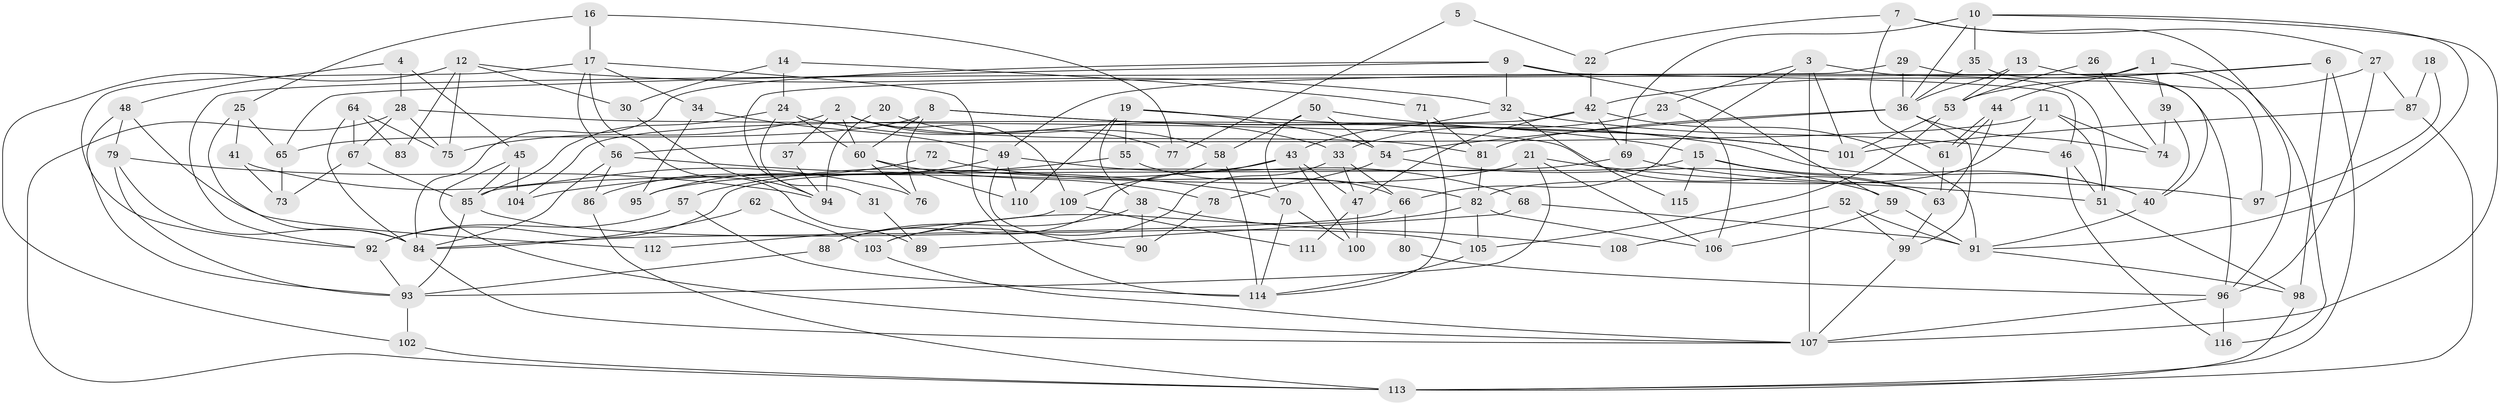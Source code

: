 // coarse degree distribution, {5: 0.18309859154929578, 8: 0.04225352112676056, 7: 0.08450704225352113, 3: 0.16901408450704225, 2: 0.08450704225352113, 6: 0.22535211267605634, 10: 0.028169014084507043, 4: 0.14084507042253522, 9: 0.04225352112676056}
// Generated by graph-tools (version 1.1) at 2025/23/03/03/25 07:23:55]
// undirected, 116 vertices, 232 edges
graph export_dot {
graph [start="1"]
  node [color=gray90,style=filled];
  1;
  2;
  3;
  4;
  5;
  6;
  7;
  8;
  9;
  10;
  11;
  12;
  13;
  14;
  15;
  16;
  17;
  18;
  19;
  20;
  21;
  22;
  23;
  24;
  25;
  26;
  27;
  28;
  29;
  30;
  31;
  32;
  33;
  34;
  35;
  36;
  37;
  38;
  39;
  40;
  41;
  42;
  43;
  44;
  45;
  46;
  47;
  48;
  49;
  50;
  51;
  52;
  53;
  54;
  55;
  56;
  57;
  58;
  59;
  60;
  61;
  62;
  63;
  64;
  65;
  66;
  67;
  68;
  69;
  70;
  71;
  72;
  73;
  74;
  75;
  76;
  77;
  78;
  79;
  80;
  81;
  82;
  83;
  84;
  85;
  86;
  87;
  88;
  89;
  90;
  91;
  92;
  93;
  94;
  95;
  96;
  97;
  98;
  99;
  100;
  101;
  102;
  103;
  104;
  105;
  106;
  107;
  108;
  109;
  110;
  111;
  112;
  113;
  114;
  115;
  116;
  1 -- 39;
  1 -- 44;
  1 -- 94;
  1 -- 116;
  2 -- 81;
  2 -- 60;
  2 -- 37;
  2 -- 75;
  2 -- 77;
  2 -- 109;
  3 -- 23;
  3 -- 107;
  3 -- 51;
  3 -- 66;
  3 -- 101;
  4 -- 45;
  4 -- 28;
  4 -- 48;
  5 -- 77;
  5 -- 22;
  6 -- 98;
  6 -- 42;
  6 -- 49;
  6 -- 113;
  7 -- 61;
  7 -- 96;
  7 -- 22;
  7 -- 27;
  8 -- 65;
  8 -- 15;
  8 -- 40;
  8 -- 60;
  8 -- 76;
  9 -- 32;
  9 -- 84;
  9 -- 46;
  9 -- 59;
  9 -- 65;
  10 -- 91;
  10 -- 69;
  10 -- 35;
  10 -- 36;
  10 -- 107;
  11 -- 51;
  11 -- 82;
  11 -- 56;
  11 -- 74;
  12 -- 102;
  12 -- 75;
  12 -- 30;
  12 -- 32;
  12 -- 83;
  13 -- 53;
  13 -- 36;
  13 -- 97;
  14 -- 24;
  14 -- 30;
  14 -- 71;
  15 -- 92;
  15 -- 40;
  15 -- 63;
  15 -- 115;
  16 -- 25;
  16 -- 17;
  16 -- 77;
  17 -- 114;
  17 -- 34;
  17 -- 56;
  17 -- 89;
  17 -- 92;
  18 -- 87;
  18 -- 97;
  19 -- 54;
  19 -- 110;
  19 -- 38;
  19 -- 55;
  19 -- 101;
  20 -- 58;
  20 -- 94;
  21 -- 51;
  21 -- 93;
  21 -- 95;
  21 -- 106;
  22 -- 42;
  23 -- 33;
  23 -- 106;
  24 -- 33;
  24 -- 85;
  24 -- 31;
  24 -- 60;
  25 -- 65;
  25 -- 84;
  25 -- 41;
  26 -- 74;
  26 -- 53;
  27 -- 87;
  27 -- 53;
  27 -- 96;
  28 -- 75;
  28 -- 63;
  28 -- 67;
  28 -- 113;
  29 -- 36;
  29 -- 96;
  29 -- 92;
  30 -- 94;
  31 -- 89;
  32 -- 46;
  32 -- 43;
  32 -- 115;
  33 -- 47;
  33 -- 66;
  33 -- 103;
  34 -- 95;
  34 -- 49;
  35 -- 36;
  35 -- 40;
  36 -- 81;
  36 -- 54;
  36 -- 74;
  36 -- 99;
  37 -- 94;
  38 -- 88;
  38 -- 90;
  38 -- 108;
  39 -- 40;
  39 -- 74;
  40 -- 91;
  41 -- 76;
  41 -- 73;
  42 -- 47;
  42 -- 104;
  42 -- 69;
  42 -- 91;
  43 -- 57;
  43 -- 47;
  43 -- 88;
  43 -- 100;
  44 -- 63;
  44 -- 61;
  44 -- 61;
  45 -- 107;
  45 -- 85;
  45 -- 104;
  46 -- 51;
  46 -- 116;
  47 -- 100;
  47 -- 111;
  48 -- 79;
  48 -- 93;
  48 -- 112;
  49 -- 90;
  49 -- 68;
  49 -- 95;
  49 -- 110;
  50 -- 101;
  50 -- 54;
  50 -- 58;
  50 -- 70;
  51 -- 98;
  52 -- 91;
  52 -- 99;
  52 -- 108;
  53 -- 101;
  53 -- 105;
  54 -- 59;
  54 -- 78;
  55 -- 66;
  55 -- 104;
  56 -- 70;
  56 -- 84;
  56 -- 86;
  57 -- 114;
  57 -- 92;
  58 -- 114;
  58 -- 109;
  59 -- 91;
  59 -- 106;
  60 -- 76;
  60 -- 78;
  60 -- 110;
  61 -- 63;
  62 -- 84;
  62 -- 103;
  63 -- 99;
  64 -- 84;
  64 -- 67;
  64 -- 75;
  64 -- 83;
  65 -- 73;
  66 -- 84;
  66 -- 80;
  67 -- 85;
  67 -- 73;
  68 -- 91;
  68 -- 89;
  69 -- 85;
  69 -- 97;
  70 -- 100;
  70 -- 114;
  71 -- 114;
  71 -- 81;
  72 -- 86;
  72 -- 82;
  78 -- 90;
  79 -- 93;
  79 -- 84;
  79 -- 94;
  80 -- 96;
  81 -- 82;
  82 -- 103;
  82 -- 106;
  82 -- 105;
  84 -- 107;
  85 -- 93;
  85 -- 105;
  86 -- 113;
  87 -- 101;
  87 -- 113;
  88 -- 93;
  91 -- 98;
  92 -- 93;
  93 -- 102;
  96 -- 116;
  96 -- 107;
  98 -- 113;
  99 -- 107;
  102 -- 113;
  103 -- 107;
  105 -- 114;
  109 -- 111;
  109 -- 112;
}

